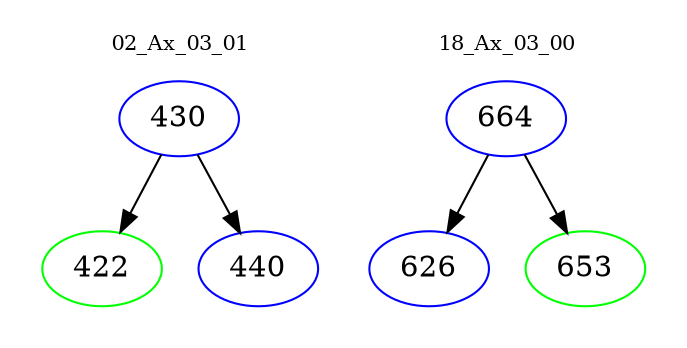 digraph{
subgraph cluster_0 {
color = white
label = "02_Ax_03_01";
fontsize=10;
T0_430 [label="430", color="blue"]
T0_430 -> T0_422 [color="black"]
T0_422 [label="422", color="green"]
T0_430 -> T0_440 [color="black"]
T0_440 [label="440", color="blue"]
}
subgraph cluster_1 {
color = white
label = "18_Ax_03_00";
fontsize=10;
T1_664 [label="664", color="blue"]
T1_664 -> T1_626 [color="black"]
T1_626 [label="626", color="blue"]
T1_664 -> T1_653 [color="black"]
T1_653 [label="653", color="green"]
}
}
